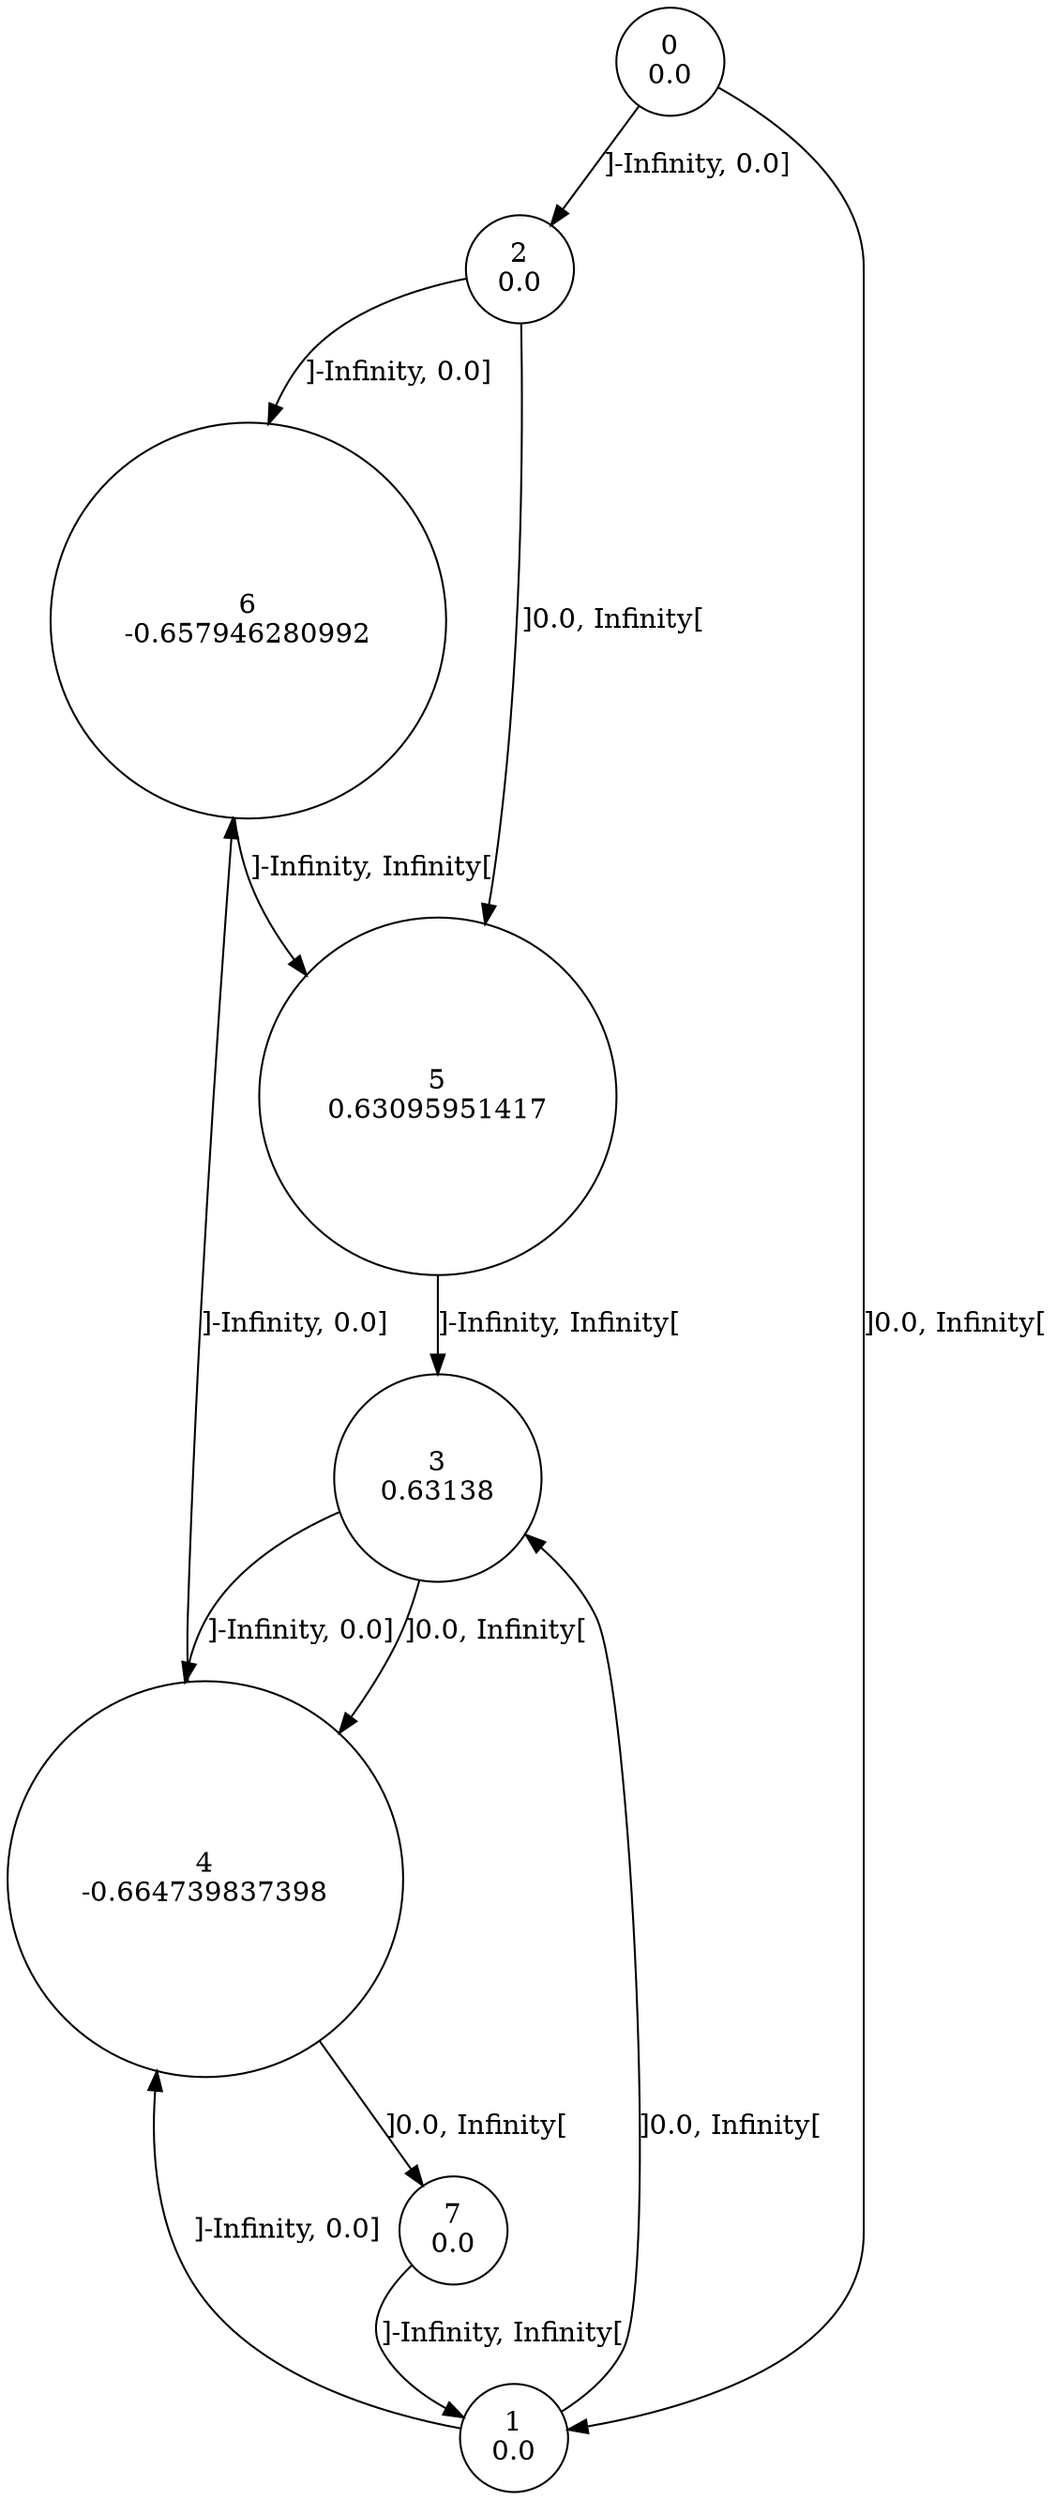 digraph a {
0 [shape=circle, label="0\n0.0"];
	0 -> 2 [label="]-Infinity, 0.0]"];
	0 -> 1 [label="]0.0, Infinity["];
1 [shape=circle, label="1\n0.0"];
	1 -> 4 [label="]-Infinity, 0.0]"];
	1 -> 3 [label="]0.0, Infinity["];
2 [shape=circle, label="2\n0.0"];
	2 -> 6 [label="]-Infinity, 0.0]"];
	2 -> 5 [label="]0.0, Infinity["];
3 [shape=circle, label="3\n0.63138"];
	3 -> 4 [label="]-Infinity, 0.0]"];
	3 -> 4 [label="]0.0, Infinity["];
4 [shape=circle, label="4\n-0.664739837398"];
	4 -> 6 [label="]-Infinity, 0.0]"];
	4 -> 7 [label="]0.0, Infinity["];
5 [shape=circle, label="5\n0.63095951417"];
	5 -> 3 [label="]-Infinity, Infinity["];
6 [shape=circle, label="6\n-0.657946280992"];
	6 -> 5 [label="]-Infinity, Infinity["];
7 [shape=circle, label="7\n0.0"];
	7 -> 1 [label="]-Infinity, Infinity["];
}